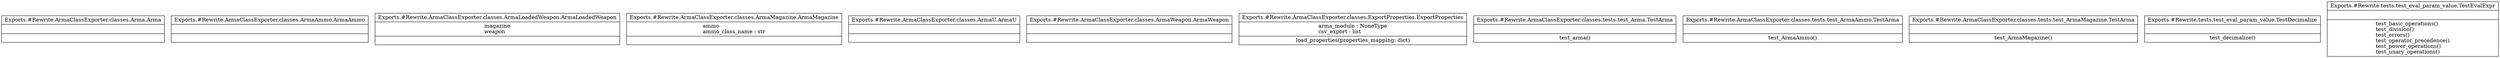 digraph "classes" {
rankdir=BT
charset="utf-8"
"Exports.#Rewrite.ArmaClassExporter.classes.Arma.Arma" [color="black", fontcolor="black", label=<{Exports.#Rewrite.ArmaClassExporter.classes.Arma.Arma|<br ALIGN="LEFT"/>|}>, shape="record", style="solid"];
"Exports.#Rewrite.ArmaClassExporter.classes.ArmaAmmo.ArmaAmmo" [color="black", fontcolor="black", label=<{Exports.#Rewrite.ArmaClassExporter.classes.ArmaAmmo.ArmaAmmo|<br ALIGN="LEFT"/>|}>, shape="record", style="solid"];
"Exports.#Rewrite.ArmaClassExporter.classes.ArmaLoadedWeapon.ArmaLoadedWeapon" [color="black", fontcolor="black", label=<{Exports.#Rewrite.ArmaClassExporter.classes.ArmaLoadedWeapon.ArmaLoadedWeapon|magazine<br ALIGN="LEFT"/>weapon<br ALIGN="LEFT"/>|}>, shape="record", style="solid"];
"Exports.#Rewrite.ArmaClassExporter.classes.ArmaMagazine.ArmaMagazine" [color="black", fontcolor="black", label=<{Exports.#Rewrite.ArmaClassExporter.classes.ArmaMagazine.ArmaMagazine|ammo<br ALIGN="LEFT"/>ammo_class_name : str<br ALIGN="LEFT"/>|}>, shape="record", style="solid"];
"Exports.#Rewrite.ArmaClassExporter.classes.ArmaU.ArmaU" [color="black", fontcolor="black", label=<{Exports.#Rewrite.ArmaClassExporter.classes.ArmaU.ArmaU|<br ALIGN="LEFT"/>|}>, shape="record", style="solid"];
"Exports.#Rewrite.ArmaClassExporter.classes.ArmaWeapon.ArmaWeapon" [color="black", fontcolor="black", label=<{Exports.#Rewrite.ArmaClassExporter.classes.ArmaWeapon.ArmaWeapon|<br ALIGN="LEFT"/>|}>, shape="record", style="solid"];
"Exports.#Rewrite.ArmaClassExporter.classes.ExportProperties.ExportProperties" [color="black", fontcolor="black", label=<{Exports.#Rewrite.ArmaClassExporter.classes.ExportProperties.ExportProperties|arma_module : NoneType<br ALIGN="LEFT"/>csv_export : list<br ALIGN="LEFT"/>|load_properties(properties_mapping: dict)<br ALIGN="LEFT"/>}>, shape="record", style="solid"];
"Exports.#Rewrite.ArmaClassExporter.classes.tests.test_Arma.TestArma" [color="black", fontcolor="black", label=<{Exports.#Rewrite.ArmaClassExporter.classes.tests.test_Arma.TestArma|<br ALIGN="LEFT"/>|test_arma()<br ALIGN="LEFT"/>}>, shape="record", style="solid"];
"Exports.#Rewrite.ArmaClassExporter.classes.tests.test_ArmaAmmo.TestArma" [color="black", fontcolor="black", label=<{Exports.#Rewrite.ArmaClassExporter.classes.tests.test_ArmaAmmo.TestArma|<br ALIGN="LEFT"/>|test_ArmaAmmo()<br ALIGN="LEFT"/>}>, shape="record", style="solid"];
"Exports.#Rewrite.ArmaClassExporter.classes.tests.test_ArmaMagazine.TestArma" [color="black", fontcolor="black", label=<{Exports.#Rewrite.ArmaClassExporter.classes.tests.test_ArmaMagazine.TestArma|<br ALIGN="LEFT"/>|test_ArmaMagazine()<br ALIGN="LEFT"/>}>, shape="record", style="solid"];
"Exports.#Rewrite.tests.test_eval_param_value.TestDecimalize" [color="black", fontcolor="black", label=<{Exports.#Rewrite.tests.test_eval_param_value.TestDecimalize|<br ALIGN="LEFT"/>|test_decimalize()<br ALIGN="LEFT"/>}>, shape="record", style="solid"];
"Exports.#Rewrite.tests.test_eval_param_value.TestEvalExpr" [color="black", fontcolor="black", label=<{Exports.#Rewrite.tests.test_eval_param_value.TestEvalExpr|<br ALIGN="LEFT"/>|test_basic_operations()<br ALIGN="LEFT"/>test_division()<br ALIGN="LEFT"/>test_errors()<br ALIGN="LEFT"/>test_operator_precedence()<br ALIGN="LEFT"/>test_power_operations()<br ALIGN="LEFT"/>test_unary_operations()<br ALIGN="LEFT"/>}>, shape="record", style="solid"];
}
